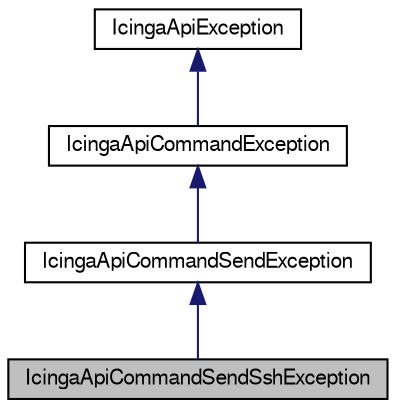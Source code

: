 digraph G
{
  bgcolor="transparent";
  edge [fontname="FreeSans",fontsize="10",labelfontname="FreeSans",labelfontsize="10"];
  node [fontname="FreeSans",fontsize="10",shape=record];
  Node1 [label="IcingaApiCommandSendSshException",height=0.2,width=0.4,color="black", fillcolor="grey75", style="filled" fontcolor="black"];
  Node2 -> Node1 [dir=back,color="midnightblue",fontsize="10",style="solid",fontname="FreeSans"];
  Node2 [label="IcingaApiCommandSendException",height=0.2,width=0.4,color="black",URL="$classIcingaApiCommandSendException.html"];
  Node3 -> Node2 [dir=back,color="midnightblue",fontsize="10",style="solid",fontname="FreeSans"];
  Node3 [label="IcingaApiCommandException",height=0.2,width=0.4,color="black",URL="$classIcingaApiCommandException.html"];
  Node4 -> Node3 [dir=back,color="midnightblue",fontsize="10",style="solid",fontname="FreeSans"];
  Node4 [label="IcingaApiException",height=0.2,width=0.4,color="black",URL="$classIcingaApiException.html"];
}
